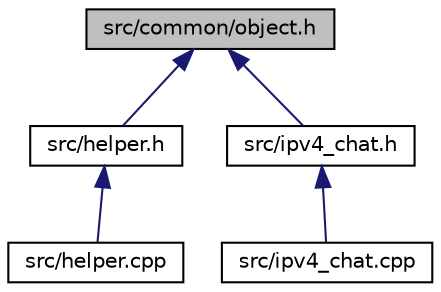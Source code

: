 digraph "src/common/object.h"
{
 // LATEX_PDF_SIZE
  edge [fontname="Helvetica",fontsize="10",labelfontname="Helvetica",labelfontsize="10"];
  node [fontname="Helvetica",fontsize="10",shape=record];
  Node1 [label="src/common/object.h",height=0.2,width=0.4,color="black", fillcolor="grey75", style="filled", fontcolor="black",tooltip="Общие структуры данных и константы для работы чата"];
  Node1 -> Node2 [dir="back",color="midnightblue",fontsize="10",style="solid",fontname="Helvetica"];
  Node2 [label="src/helper.h",height=0.2,width=0.4,color="black", fillcolor="white", style="filled",URL="$helper_8h.html",tooltip="Вспомогательные функции для работы с аргументами и проверкой IP."];
  Node2 -> Node3 [dir="back",color="midnightblue",fontsize="10",style="solid",fontname="Helvetica"];
  Node3 [label="src/helper.cpp",height=0.2,width=0.4,color="black", fillcolor="white", style="filled",URL="$helper_8cpp.html",tooltip=" "];
  Node1 -> Node4 [dir="back",color="midnightblue",fontsize="10",style="solid",fontname="Helvetica"];
  Node4 [label="src/ipv4_chat.h",height=0.2,width=0.4,color="black", fillcolor="white", style="filled",URL="$ipv4__chat_8h.html",tooltip="Определения классов Network и Chat для работы с UDP чатом по IPv4."];
  Node4 -> Node5 [dir="back",color="midnightblue",fontsize="10",style="solid",fontname="Helvetica"];
  Node5 [label="src/ipv4_chat.cpp",height=0.2,width=0.4,color="black", fillcolor="white", style="filled",URL="$ipv4__chat_8cpp.html",tooltip=" "];
}
